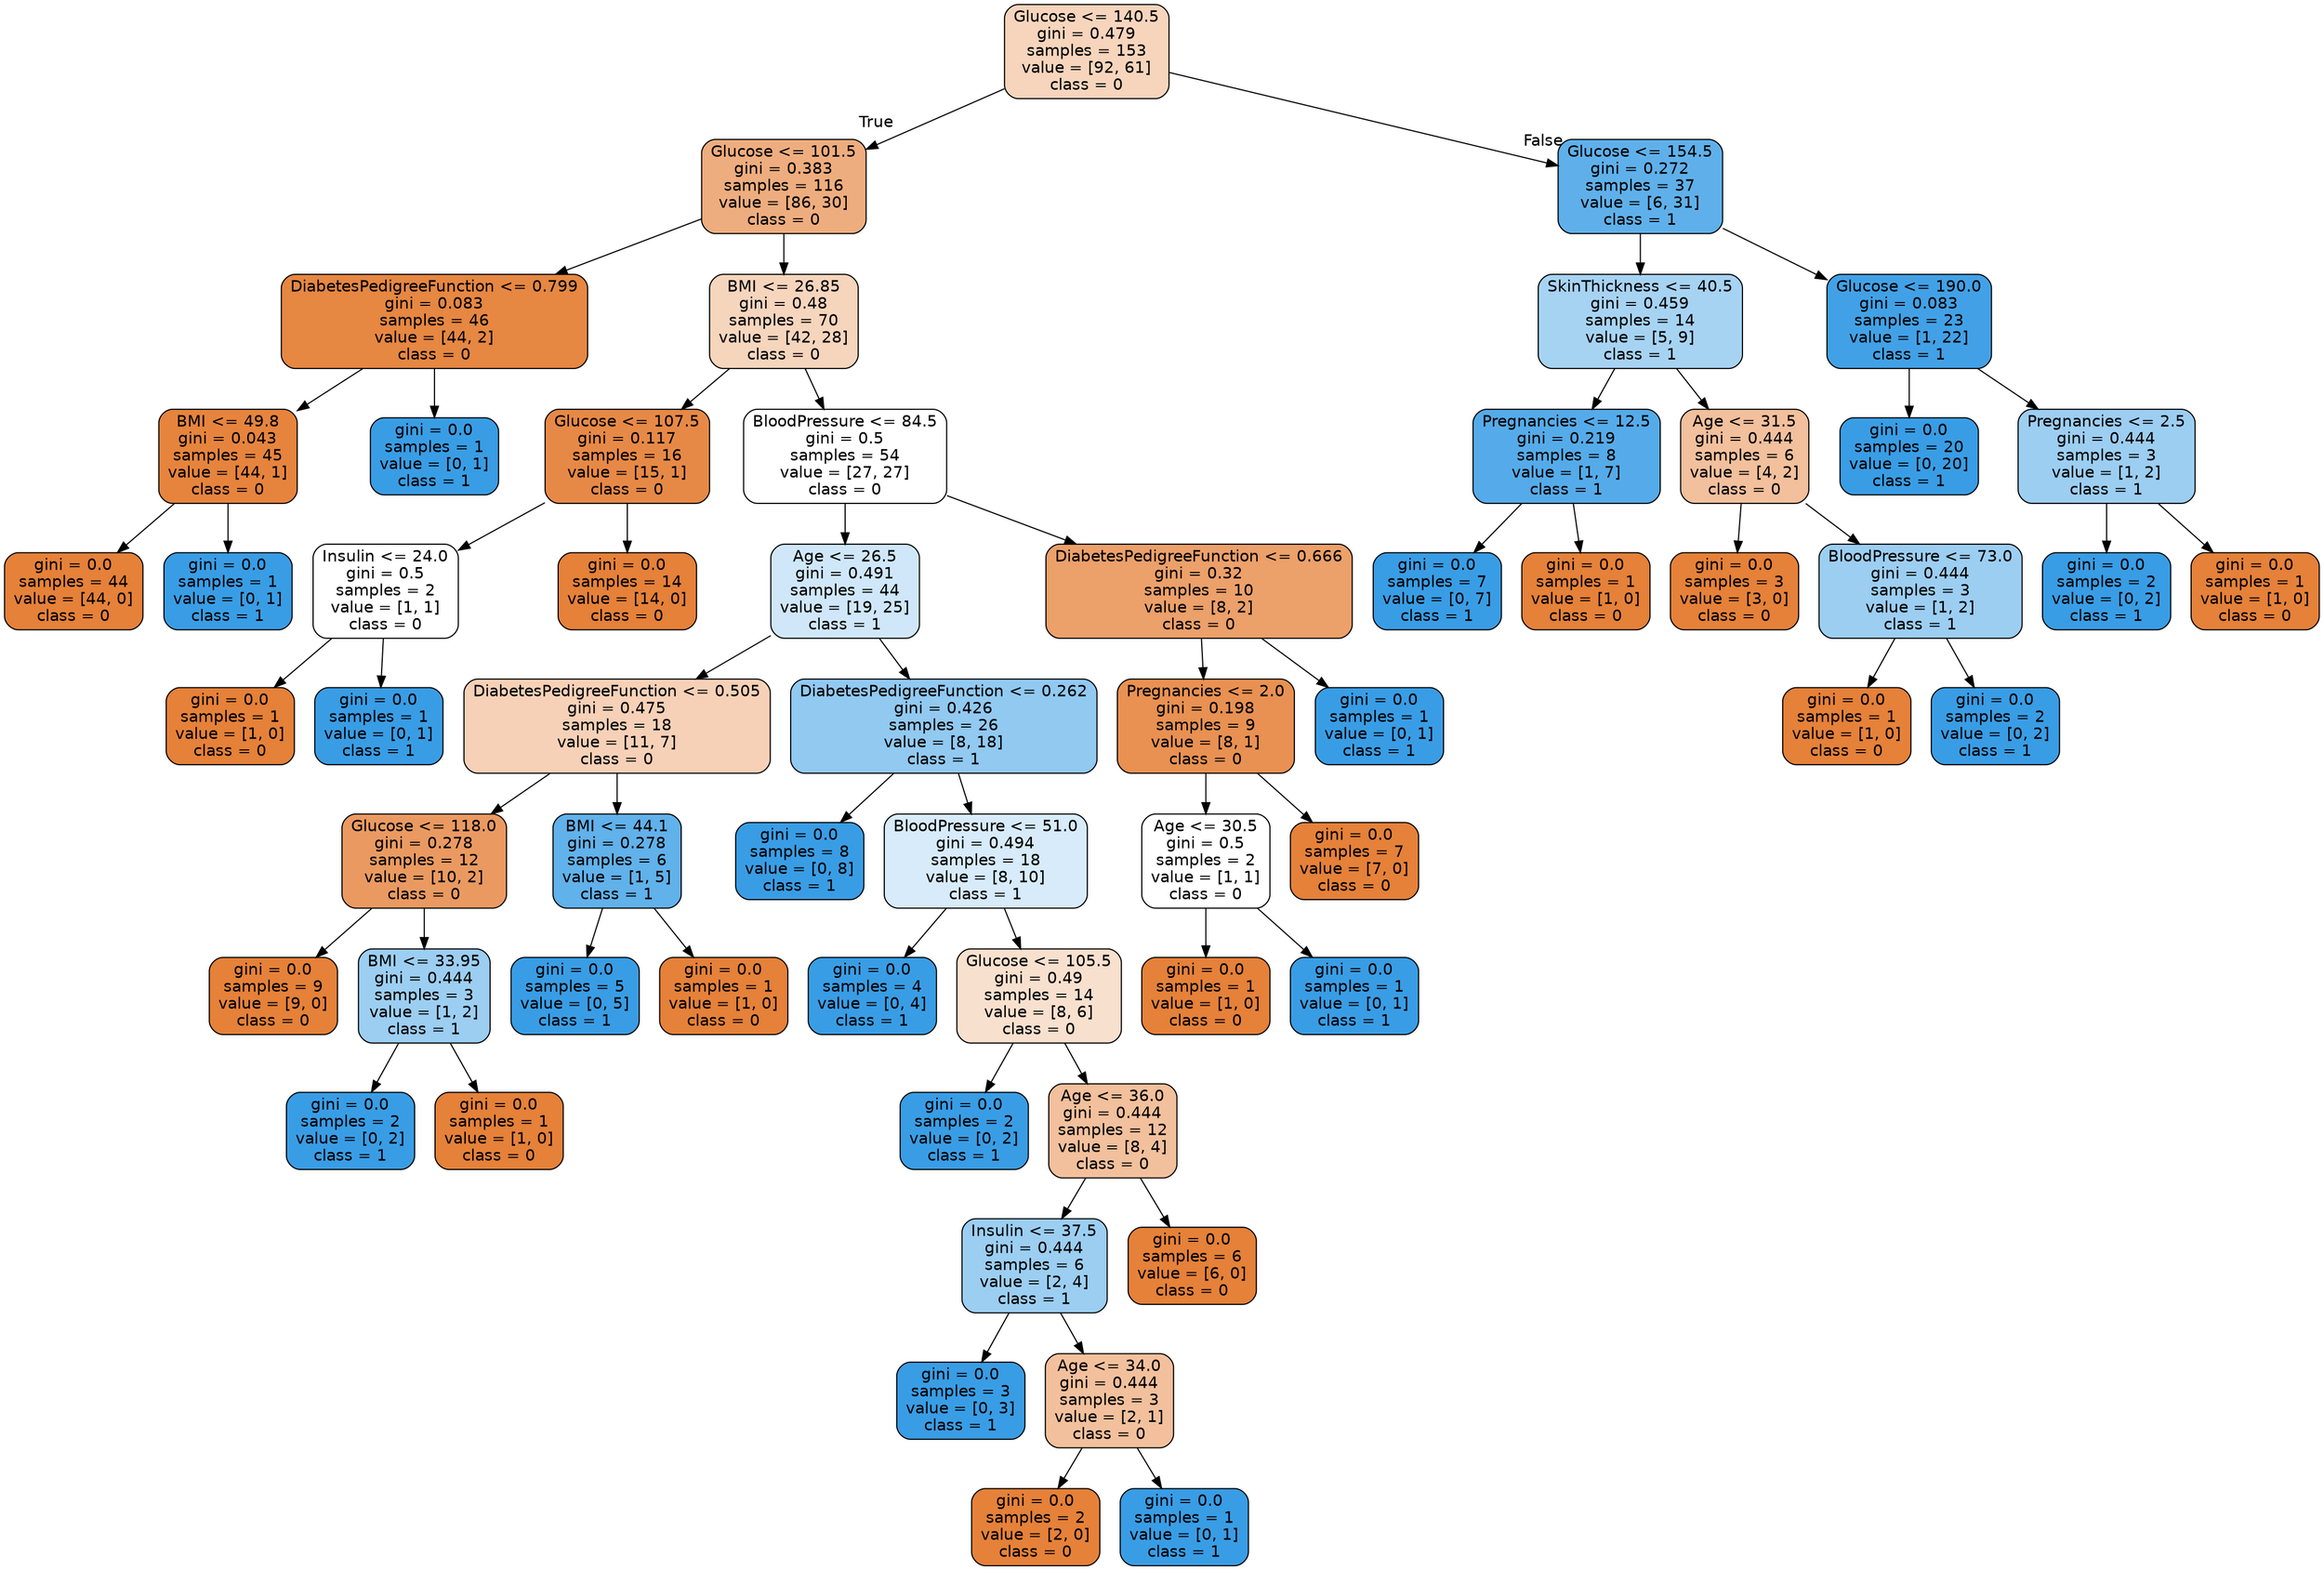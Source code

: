 digraph Tree {
node [shape=box, style="filled, rounded", color="black", fontname="helvetica"] ;
edge [fontname="helvetica"] ;
0 [label="Glucose <= 140.5\ngini = 0.479\nsamples = 153\nvalue = [92, 61]\nclass = 0", fillcolor="#f6d5bc"] ;
1 [label="Glucose <= 101.5\ngini = 0.383\nsamples = 116\nvalue = [86, 30]\nclass = 0", fillcolor="#eead7e"] ;
0 -> 1 [labeldistance=2.5, labelangle=45, headlabel="True"] ;
2 [label="DiabetesPedigreeFunction <= 0.799\ngini = 0.083\nsamples = 46\nvalue = [44, 2]\nclass = 0", fillcolor="#e68742"] ;
1 -> 2 ;
3 [label="BMI <= 49.8\ngini = 0.043\nsamples = 45\nvalue = [44, 1]\nclass = 0", fillcolor="#e6843d"] ;
2 -> 3 ;
4 [label="gini = 0.0\nsamples = 44\nvalue = [44, 0]\nclass = 0", fillcolor="#e58139"] ;
3 -> 4 ;
5 [label="gini = 0.0\nsamples = 1\nvalue = [0, 1]\nclass = 1", fillcolor="#399de5"] ;
3 -> 5 ;
6 [label="gini = 0.0\nsamples = 1\nvalue = [0, 1]\nclass = 1", fillcolor="#399de5"] ;
2 -> 6 ;
7 [label="BMI <= 26.85\ngini = 0.48\nsamples = 70\nvalue = [42, 28]\nclass = 0", fillcolor="#f6d5bd"] ;
1 -> 7 ;
8 [label="Glucose <= 107.5\ngini = 0.117\nsamples = 16\nvalue = [15, 1]\nclass = 0", fillcolor="#e78946"] ;
7 -> 8 ;
9 [label="Insulin <= 24.0\ngini = 0.5\nsamples = 2\nvalue = [1, 1]\nclass = 0", fillcolor="#ffffff"] ;
8 -> 9 ;
10 [label="gini = 0.0\nsamples = 1\nvalue = [1, 0]\nclass = 0", fillcolor="#e58139"] ;
9 -> 10 ;
11 [label="gini = 0.0\nsamples = 1\nvalue = [0, 1]\nclass = 1", fillcolor="#399de5"] ;
9 -> 11 ;
12 [label="gini = 0.0\nsamples = 14\nvalue = [14, 0]\nclass = 0", fillcolor="#e58139"] ;
8 -> 12 ;
13 [label="BloodPressure <= 84.5\ngini = 0.5\nsamples = 54\nvalue = [27, 27]\nclass = 0", fillcolor="#ffffff"] ;
7 -> 13 ;
14 [label="Age <= 26.5\ngini = 0.491\nsamples = 44\nvalue = [19, 25]\nclass = 1", fillcolor="#cfe7f9"] ;
13 -> 14 ;
15 [label="DiabetesPedigreeFunction <= 0.505\ngini = 0.475\nsamples = 18\nvalue = [11, 7]\nclass = 0", fillcolor="#f6d1b7"] ;
14 -> 15 ;
16 [label="Glucose <= 118.0\ngini = 0.278\nsamples = 12\nvalue = [10, 2]\nclass = 0", fillcolor="#ea9a61"] ;
15 -> 16 ;
17 [label="gini = 0.0\nsamples = 9\nvalue = [9, 0]\nclass = 0", fillcolor="#e58139"] ;
16 -> 17 ;
18 [label="BMI <= 33.95\ngini = 0.444\nsamples = 3\nvalue = [1, 2]\nclass = 1", fillcolor="#9ccef2"] ;
16 -> 18 ;
19 [label="gini = 0.0\nsamples = 2\nvalue = [0, 2]\nclass = 1", fillcolor="#399de5"] ;
18 -> 19 ;
20 [label="gini = 0.0\nsamples = 1\nvalue = [1, 0]\nclass = 0", fillcolor="#e58139"] ;
18 -> 20 ;
21 [label="BMI <= 44.1\ngini = 0.278\nsamples = 6\nvalue = [1, 5]\nclass = 1", fillcolor="#61b1ea"] ;
15 -> 21 ;
22 [label="gini = 0.0\nsamples = 5\nvalue = [0, 5]\nclass = 1", fillcolor="#399de5"] ;
21 -> 22 ;
23 [label="gini = 0.0\nsamples = 1\nvalue = [1, 0]\nclass = 0", fillcolor="#e58139"] ;
21 -> 23 ;
24 [label="DiabetesPedigreeFunction <= 0.262\ngini = 0.426\nsamples = 26\nvalue = [8, 18]\nclass = 1", fillcolor="#91c9f1"] ;
14 -> 24 ;
25 [label="gini = 0.0\nsamples = 8\nvalue = [0, 8]\nclass = 1", fillcolor="#399de5"] ;
24 -> 25 ;
26 [label="BloodPressure <= 51.0\ngini = 0.494\nsamples = 18\nvalue = [8, 10]\nclass = 1", fillcolor="#d7ebfa"] ;
24 -> 26 ;
27 [label="gini = 0.0\nsamples = 4\nvalue = [0, 4]\nclass = 1", fillcolor="#399de5"] ;
26 -> 27 ;
28 [label="Glucose <= 105.5\ngini = 0.49\nsamples = 14\nvalue = [8, 6]\nclass = 0", fillcolor="#f8e0ce"] ;
26 -> 28 ;
29 [label="gini = 0.0\nsamples = 2\nvalue = [0, 2]\nclass = 1", fillcolor="#399de5"] ;
28 -> 29 ;
30 [label="Age <= 36.0\ngini = 0.444\nsamples = 12\nvalue = [8, 4]\nclass = 0", fillcolor="#f2c09c"] ;
28 -> 30 ;
31 [label="Insulin <= 37.5\ngini = 0.444\nsamples = 6\nvalue = [2, 4]\nclass = 1", fillcolor="#9ccef2"] ;
30 -> 31 ;
32 [label="gini = 0.0\nsamples = 3\nvalue = [0, 3]\nclass = 1", fillcolor="#399de5"] ;
31 -> 32 ;
33 [label="Age <= 34.0\ngini = 0.444\nsamples = 3\nvalue = [2, 1]\nclass = 0", fillcolor="#f2c09c"] ;
31 -> 33 ;
34 [label="gini = 0.0\nsamples = 2\nvalue = [2, 0]\nclass = 0", fillcolor="#e58139"] ;
33 -> 34 ;
35 [label="gini = 0.0\nsamples = 1\nvalue = [0, 1]\nclass = 1", fillcolor="#399de5"] ;
33 -> 35 ;
36 [label="gini = 0.0\nsamples = 6\nvalue = [6, 0]\nclass = 0", fillcolor="#e58139"] ;
30 -> 36 ;
37 [label="DiabetesPedigreeFunction <= 0.666\ngini = 0.32\nsamples = 10\nvalue = [8, 2]\nclass = 0", fillcolor="#eca06a"] ;
13 -> 37 ;
38 [label="Pregnancies <= 2.0\ngini = 0.198\nsamples = 9\nvalue = [8, 1]\nclass = 0", fillcolor="#e89152"] ;
37 -> 38 ;
39 [label="Age <= 30.5\ngini = 0.5\nsamples = 2\nvalue = [1, 1]\nclass = 0", fillcolor="#ffffff"] ;
38 -> 39 ;
40 [label="gini = 0.0\nsamples = 1\nvalue = [1, 0]\nclass = 0", fillcolor="#e58139"] ;
39 -> 40 ;
41 [label="gini = 0.0\nsamples = 1\nvalue = [0, 1]\nclass = 1", fillcolor="#399de5"] ;
39 -> 41 ;
42 [label="gini = 0.0\nsamples = 7\nvalue = [7, 0]\nclass = 0", fillcolor="#e58139"] ;
38 -> 42 ;
43 [label="gini = 0.0\nsamples = 1\nvalue = [0, 1]\nclass = 1", fillcolor="#399de5"] ;
37 -> 43 ;
44 [label="Glucose <= 154.5\ngini = 0.272\nsamples = 37\nvalue = [6, 31]\nclass = 1", fillcolor="#5fb0ea"] ;
0 -> 44 [labeldistance=2.5, labelangle=-45, headlabel="False"] ;
45 [label="SkinThickness <= 40.5\ngini = 0.459\nsamples = 14\nvalue = [5, 9]\nclass = 1", fillcolor="#a7d3f3"] ;
44 -> 45 ;
46 [label="Pregnancies <= 12.5\ngini = 0.219\nsamples = 8\nvalue = [1, 7]\nclass = 1", fillcolor="#55abe9"] ;
45 -> 46 ;
47 [label="gini = 0.0\nsamples = 7\nvalue = [0, 7]\nclass = 1", fillcolor="#399de5"] ;
46 -> 47 ;
48 [label="gini = 0.0\nsamples = 1\nvalue = [1, 0]\nclass = 0", fillcolor="#e58139"] ;
46 -> 48 ;
49 [label="Age <= 31.5\ngini = 0.444\nsamples = 6\nvalue = [4, 2]\nclass = 0", fillcolor="#f2c09c"] ;
45 -> 49 ;
50 [label="gini = 0.0\nsamples = 3\nvalue = [3, 0]\nclass = 0", fillcolor="#e58139"] ;
49 -> 50 ;
51 [label="BloodPressure <= 73.0\ngini = 0.444\nsamples = 3\nvalue = [1, 2]\nclass = 1", fillcolor="#9ccef2"] ;
49 -> 51 ;
52 [label="gini = 0.0\nsamples = 1\nvalue = [1, 0]\nclass = 0", fillcolor="#e58139"] ;
51 -> 52 ;
53 [label="gini = 0.0\nsamples = 2\nvalue = [0, 2]\nclass = 1", fillcolor="#399de5"] ;
51 -> 53 ;
54 [label="Glucose <= 190.0\ngini = 0.083\nsamples = 23\nvalue = [1, 22]\nclass = 1", fillcolor="#42a1e6"] ;
44 -> 54 ;
55 [label="gini = 0.0\nsamples = 20\nvalue = [0, 20]\nclass = 1", fillcolor="#399de5"] ;
54 -> 55 ;
56 [label="Pregnancies <= 2.5\ngini = 0.444\nsamples = 3\nvalue = [1, 2]\nclass = 1", fillcolor="#9ccef2"] ;
54 -> 56 ;
57 [label="gini = 0.0\nsamples = 2\nvalue = [0, 2]\nclass = 1", fillcolor="#399de5"] ;
56 -> 57 ;
58 [label="gini = 0.0\nsamples = 1\nvalue = [1, 0]\nclass = 0", fillcolor="#e58139"] ;
56 -> 58 ;
}
